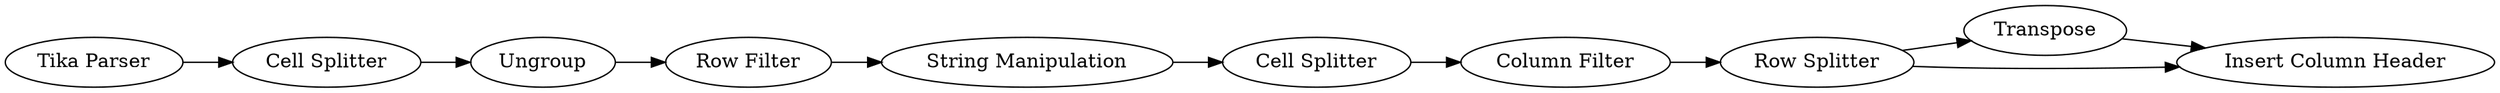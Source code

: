digraph {
	13 -> 15
	12 -> 13
	15 -> 14
	14 -> 16
	11 -> 12
	18 -> 19
	17 -> 19
	17 -> 18
	16 -> 17
	2 -> 11
	16 [label="Column Filter"]
	13 [label="Row Filter"]
	11 [label="Cell Splitter"]
	18 [label=Transpose]
	15 [label="String Manipulation"]
	14 [label="Cell Splitter"]
	17 [label="Row Splitter"]
	2 [label="Tika Parser"]
	12 [label=Ungroup]
	19 [label="Insert Column Header"]
	rankdir=LR
}
